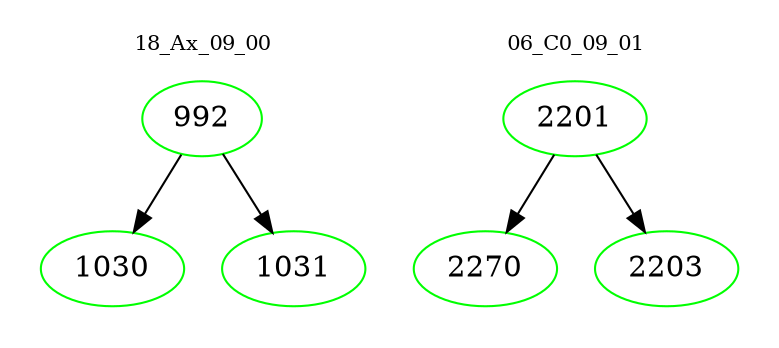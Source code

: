 digraph{
subgraph cluster_0 {
color = white
label = "18_Ax_09_00";
fontsize=10;
T0_992 [label="992", color="green"]
T0_992 -> T0_1030 [color="black"]
T0_1030 [label="1030", color="green"]
T0_992 -> T0_1031 [color="black"]
T0_1031 [label="1031", color="green"]
}
subgraph cluster_1 {
color = white
label = "06_C0_09_01";
fontsize=10;
T1_2201 [label="2201", color="green"]
T1_2201 -> T1_2270 [color="black"]
T1_2270 [label="2270", color="green"]
T1_2201 -> T1_2203 [color="black"]
T1_2203 [label="2203", color="green"]
}
}
